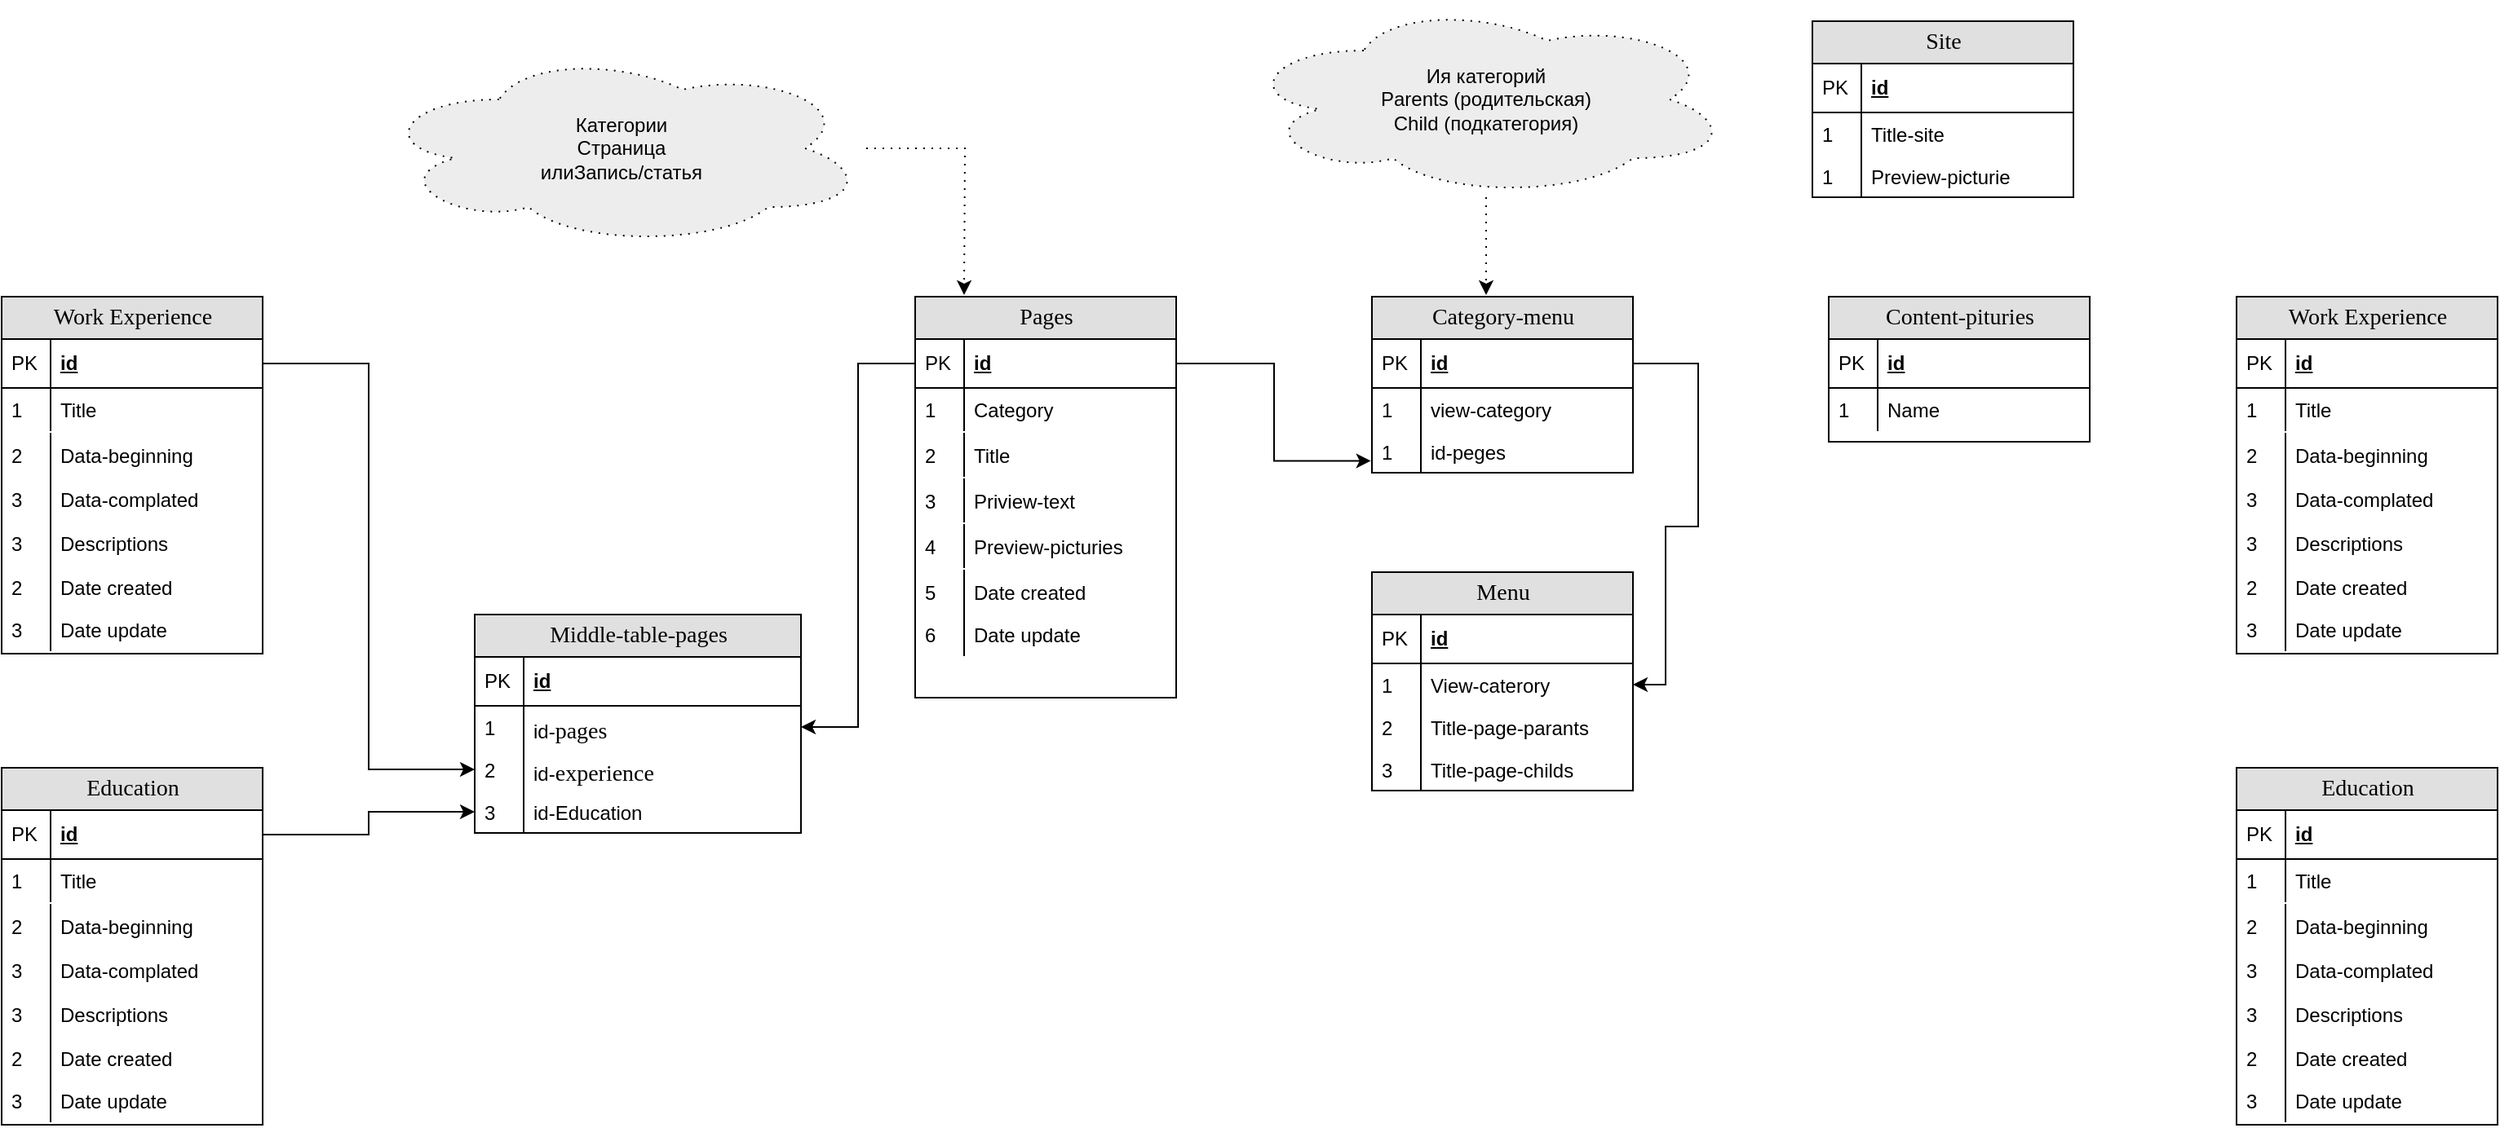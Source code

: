 <mxfile version="19.0.3" type="device"><diagram name="Page-1" id="e56a1550-8fbb-45ad-956c-1786394a9013"><mxGraphModel dx="2396" dy="1819" grid="1" gridSize="10" guides="1" tooltips="1" connect="1" arrows="1" fold="1" page="1" pageScale="1" pageWidth="1100" pageHeight="850" background="none" math="0" shadow="0"><root><mxCell id="0"/><mxCell id="1" parent="0"/><mxCell id="FL0Uleru6_n8AsFoLhTG-148" value="Category-menu" style="swimlane;html=1;fontStyle=0;childLayout=stackLayout;horizontal=1;startSize=26;fillColor=#e0e0e0;horizontalStack=0;resizeParent=1;resizeLast=0;collapsible=1;marginBottom=0;swimlaneFillColor=#ffffff;align=center;rounded=0;shadow=0;comic=0;labelBackgroundColor=none;strokeWidth=1;fontFamily=Verdana;fontSize=14" vertex="1" parent="1"><mxGeometry x="280" y="41" width="160" height="108" as="geometry"/></mxCell><mxCell id="FL0Uleru6_n8AsFoLhTG-149" value="id" style="shape=partialRectangle;top=0;left=0;right=0;bottom=1;html=1;align=left;verticalAlign=middle;fillColor=none;spacingLeft=34;spacingRight=4;whiteSpace=wrap;overflow=hidden;rotatable=0;points=[[0,0.5],[1,0.5]];portConstraint=eastwest;dropTarget=0;fontStyle=5;" vertex="1" parent="FL0Uleru6_n8AsFoLhTG-148"><mxGeometry y="26" width="160" height="30" as="geometry"/></mxCell><mxCell id="FL0Uleru6_n8AsFoLhTG-150" value="PK" style="shape=partialRectangle;top=0;left=0;bottom=0;html=1;fillColor=none;align=left;verticalAlign=middle;spacingLeft=4;spacingRight=4;whiteSpace=wrap;overflow=hidden;rotatable=0;points=[];portConstraint=eastwest;part=1;" vertex="1" connectable="0" parent="FL0Uleru6_n8AsFoLhTG-149"><mxGeometry width="30" height="30" as="geometry"/></mxCell><mxCell id="FL0Uleru6_n8AsFoLhTG-151" value="view-category" style="shape=partialRectangle;top=0;left=0;right=0;bottom=0;html=1;align=left;verticalAlign=top;fillColor=none;spacingLeft=34;spacingRight=4;whiteSpace=wrap;overflow=hidden;rotatable=0;points=[[0,0.5],[1,0.5]];portConstraint=eastwest;dropTarget=0;" vertex="1" parent="FL0Uleru6_n8AsFoLhTG-148"><mxGeometry y="56" width="160" height="26" as="geometry"/></mxCell><mxCell id="FL0Uleru6_n8AsFoLhTG-152" value="1" style="shape=partialRectangle;top=0;left=0;bottom=0;html=1;fillColor=none;align=left;verticalAlign=top;spacingLeft=4;spacingRight=4;whiteSpace=wrap;overflow=hidden;rotatable=0;points=[];portConstraint=eastwest;part=1;" vertex="1" connectable="0" parent="FL0Uleru6_n8AsFoLhTG-151"><mxGeometry width="30" height="26" as="geometry"/></mxCell><mxCell id="FL0Uleru6_n8AsFoLhTG-248" value="id-peges" style="shape=partialRectangle;top=0;left=0;right=0;bottom=0;html=1;align=left;verticalAlign=top;fillColor=none;spacingLeft=34;spacingRight=4;whiteSpace=wrap;overflow=hidden;rotatable=0;points=[[0,0.5],[1,0.5]];portConstraint=eastwest;dropTarget=0;" vertex="1" parent="FL0Uleru6_n8AsFoLhTG-148"><mxGeometry y="82" width="160" height="26" as="geometry"/></mxCell><mxCell id="FL0Uleru6_n8AsFoLhTG-249" value="1" style="shape=partialRectangle;top=0;left=0;bottom=0;html=1;fillColor=none;align=left;verticalAlign=top;spacingLeft=4;spacingRight=4;whiteSpace=wrap;overflow=hidden;rotatable=0;points=[];portConstraint=eastwest;part=1;" vertex="1" connectable="0" parent="FL0Uleru6_n8AsFoLhTG-248"><mxGeometry width="30" height="26" as="geometry"/></mxCell><mxCell id="FL0Uleru6_n8AsFoLhTG-158" style="edgeStyle=orthogonalEdgeStyle;rounded=0;orthogonalLoop=1;jettySize=auto;html=1;dashed=1;dashPattern=1 4;" edge="1" parent="1" source="FL0Uleru6_n8AsFoLhTG-157"><mxGeometry relative="1" as="geometry"><mxPoint x="350" y="40" as="targetPoint"/></mxGeometry></mxCell><mxCell id="FL0Uleru6_n8AsFoLhTG-157" value="&lt;span style=&quot;text-align: left;&quot;&gt;Ия категорий&lt;br&gt;Parents (родительская)&lt;br&gt;&lt;/span&gt;&lt;span style=&quot;text-align: left;&quot;&gt;Child (подкатегория)&lt;/span&gt;&lt;span style=&quot;text-align: left;&quot;&gt;&lt;br&gt;&lt;/span&gt;" style="ellipse;shape=cloud;whiteSpace=wrap;html=1;fillColor=#EDEDED;dashed=1;dashPattern=1 4;" vertex="1" parent="1"><mxGeometry x="200" y="-140" width="300" height="120" as="geometry"/></mxCell><mxCell id="FL0Uleru6_n8AsFoLhTG-165" value="Pages" style="swimlane;html=1;fontStyle=0;childLayout=stackLayout;horizontal=1;startSize=26;fillColor=#e0e0e0;horizontalStack=0;resizeParent=1;resizeLast=0;collapsible=1;marginBottom=0;swimlaneFillColor=#ffffff;align=center;rounded=0;shadow=0;comic=0;labelBackgroundColor=none;strokeWidth=1;fontFamily=Verdana;fontSize=14" vertex="1" parent="1"><mxGeometry y="41" width="160" height="246" as="geometry"/></mxCell><mxCell id="FL0Uleru6_n8AsFoLhTG-166" value="id" style="shape=partialRectangle;top=0;left=0;right=0;bottom=1;html=1;align=left;verticalAlign=middle;fillColor=none;spacingLeft=34;spacingRight=4;whiteSpace=wrap;overflow=hidden;rotatable=0;points=[[0,0.5],[1,0.5]];portConstraint=eastwest;dropTarget=0;fontStyle=5;" vertex="1" parent="FL0Uleru6_n8AsFoLhTG-165"><mxGeometry y="26" width="160" height="30" as="geometry"/></mxCell><mxCell id="FL0Uleru6_n8AsFoLhTG-167" value="PK" style="shape=partialRectangle;top=0;left=0;bottom=0;html=1;fillColor=none;align=left;verticalAlign=middle;spacingLeft=4;spacingRight=4;whiteSpace=wrap;overflow=hidden;rotatable=0;points=[];portConstraint=eastwest;part=1;" vertex="1" connectable="0" parent="FL0Uleru6_n8AsFoLhTG-166"><mxGeometry width="30" height="30" as="geometry"/></mxCell><mxCell id="FL0Uleru6_n8AsFoLhTG-244" value="Category" style="shape=partialRectangle;top=0;left=0;right=0;bottom=0;html=1;align=left;verticalAlign=top;fillColor=none;spacingLeft=34;spacingRight=4;whiteSpace=wrap;overflow=hidden;rotatable=0;points=[[0,0.5],[1,0.5]];portConstraint=eastwest;dropTarget=0;" vertex="1" parent="FL0Uleru6_n8AsFoLhTG-165"><mxGeometry y="56" width="160" height="28" as="geometry"/></mxCell><mxCell id="FL0Uleru6_n8AsFoLhTG-245" value="1" style="shape=partialRectangle;top=0;left=0;bottom=0;html=1;fillColor=none;align=left;verticalAlign=top;spacingLeft=4;spacingRight=4;whiteSpace=wrap;overflow=hidden;rotatable=0;points=[];portConstraint=eastwest;part=1;" vertex="1" connectable="0" parent="FL0Uleru6_n8AsFoLhTG-244"><mxGeometry width="30" height="26" as="geometry"/></mxCell><mxCell id="FL0Uleru6_n8AsFoLhTG-168" value="Title" style="shape=partialRectangle;top=0;left=0;right=0;bottom=0;html=1;align=left;verticalAlign=top;fillColor=none;spacingLeft=34;spacingRight=4;whiteSpace=wrap;overflow=hidden;rotatable=0;points=[[0,0.5],[1,0.5]];portConstraint=eastwest;dropTarget=0;" vertex="1" parent="FL0Uleru6_n8AsFoLhTG-165"><mxGeometry y="84" width="160" height="28" as="geometry"/></mxCell><mxCell id="FL0Uleru6_n8AsFoLhTG-169" value="2" style="shape=partialRectangle;top=0;left=0;bottom=0;html=1;fillColor=none;align=left;verticalAlign=top;spacingLeft=4;spacingRight=4;whiteSpace=wrap;overflow=hidden;rotatable=0;points=[];portConstraint=eastwest;part=1;" vertex="1" connectable="0" parent="FL0Uleru6_n8AsFoLhTG-168"><mxGeometry width="30" height="26" as="geometry"/></mxCell><mxCell id="FL0Uleru6_n8AsFoLhTG-217" value="Priview-text" style="shape=partialRectangle;top=0;left=0;right=0;bottom=0;html=1;align=left;verticalAlign=top;fillColor=none;spacingLeft=34;spacingRight=4;whiteSpace=wrap;overflow=hidden;rotatable=0;points=[[0,0.5],[1,0.5]];portConstraint=eastwest;dropTarget=0;" vertex="1" parent="FL0Uleru6_n8AsFoLhTG-165"><mxGeometry y="112" width="160" height="28" as="geometry"/></mxCell><mxCell id="FL0Uleru6_n8AsFoLhTG-218" value="3" style="shape=partialRectangle;top=0;left=0;bottom=0;html=1;fillColor=none;align=left;verticalAlign=top;spacingLeft=4;spacingRight=4;whiteSpace=wrap;overflow=hidden;rotatable=0;points=[];portConstraint=eastwest;part=1;" vertex="1" connectable="0" parent="FL0Uleru6_n8AsFoLhTG-217"><mxGeometry width="30" height="26" as="geometry"/></mxCell><mxCell id="FL0Uleru6_n8AsFoLhTG-211" value="Preview-picturies" style="shape=partialRectangle;top=0;left=0;right=0;bottom=0;html=1;align=left;verticalAlign=top;fillColor=none;spacingLeft=34;spacingRight=4;whiteSpace=wrap;overflow=hidden;rotatable=0;points=[[0,0.5],[1,0.5]];portConstraint=eastwest;dropTarget=0;" vertex="1" parent="FL0Uleru6_n8AsFoLhTG-165"><mxGeometry y="140" width="160" height="28" as="geometry"/></mxCell><mxCell id="FL0Uleru6_n8AsFoLhTG-212" value="4" style="shape=partialRectangle;top=0;left=0;bottom=0;html=1;fillColor=none;align=left;verticalAlign=top;spacingLeft=4;spacingRight=4;whiteSpace=wrap;overflow=hidden;rotatable=0;points=[];portConstraint=eastwest;part=1;" vertex="1" connectable="0" parent="FL0Uleru6_n8AsFoLhTG-211"><mxGeometry width="30" height="26" as="geometry"/></mxCell><mxCell id="FL0Uleru6_n8AsFoLhTG-170" value="Date created" style="shape=partialRectangle;top=0;left=0;right=0;bottom=0;html=1;align=left;verticalAlign=top;fillColor=none;spacingLeft=34;spacingRight=4;whiteSpace=wrap;overflow=hidden;rotatable=0;points=[[0,0.5],[1,0.5]];portConstraint=eastwest;dropTarget=0;" vertex="1" parent="FL0Uleru6_n8AsFoLhTG-165"><mxGeometry y="168" width="160" height="26" as="geometry"/></mxCell><mxCell id="FL0Uleru6_n8AsFoLhTG-171" value="5" style="shape=partialRectangle;top=0;left=0;bottom=0;html=1;fillColor=none;align=left;verticalAlign=top;spacingLeft=4;spacingRight=4;whiteSpace=wrap;overflow=hidden;rotatable=0;points=[];portConstraint=eastwest;part=1;" vertex="1" connectable="0" parent="FL0Uleru6_n8AsFoLhTG-170"><mxGeometry width="30" height="26" as="geometry"/></mxCell><mxCell id="FL0Uleru6_n8AsFoLhTG-172" value="Date update" style="shape=partialRectangle;top=0;left=0;right=0;bottom=0;html=1;align=left;verticalAlign=top;fillColor=none;spacingLeft=34;spacingRight=4;whiteSpace=wrap;overflow=hidden;rotatable=0;points=[[0,0.5],[1,0.5]];portConstraint=eastwest;dropTarget=0;" vertex="1" parent="FL0Uleru6_n8AsFoLhTG-165"><mxGeometry y="194" width="160" height="26" as="geometry"/></mxCell><mxCell id="FL0Uleru6_n8AsFoLhTG-173" value="6" style="shape=partialRectangle;top=0;left=0;bottom=0;html=1;fillColor=none;align=left;verticalAlign=top;spacingLeft=4;spacingRight=4;whiteSpace=wrap;overflow=hidden;rotatable=0;points=[];portConstraint=eastwest;part=1;" vertex="1" connectable="0" parent="FL0Uleru6_n8AsFoLhTG-172"><mxGeometry width="30" height="26" as="geometry"/></mxCell><mxCell id="FL0Uleru6_n8AsFoLhTG-178" value="Work Experience" style="swimlane;html=1;fontStyle=0;childLayout=stackLayout;horizontal=1;startSize=26;fillColor=#e0e0e0;horizontalStack=0;resizeParent=1;resizeLast=0;collapsible=1;marginBottom=0;swimlaneFillColor=#ffffff;align=center;rounded=0;shadow=0;comic=0;labelBackgroundColor=none;strokeWidth=1;fontFamily=Verdana;fontSize=14" vertex="1" parent="1"><mxGeometry x="810" y="41" width="160" height="219" as="geometry"/></mxCell><mxCell id="FL0Uleru6_n8AsFoLhTG-179" value="id" style="shape=partialRectangle;top=0;left=0;right=0;bottom=1;html=1;align=left;verticalAlign=middle;fillColor=none;spacingLeft=34;spacingRight=4;whiteSpace=wrap;overflow=hidden;rotatable=0;points=[[0,0.5],[1,0.5]];portConstraint=eastwest;dropTarget=0;fontStyle=5;" vertex="1" parent="FL0Uleru6_n8AsFoLhTG-178"><mxGeometry y="26" width="160" height="30" as="geometry"/></mxCell><mxCell id="FL0Uleru6_n8AsFoLhTG-180" value="PK" style="shape=partialRectangle;top=0;left=0;bottom=0;html=1;fillColor=none;align=left;verticalAlign=middle;spacingLeft=4;spacingRight=4;whiteSpace=wrap;overflow=hidden;rotatable=0;points=[];portConstraint=eastwest;part=1;" vertex="1" connectable="0" parent="FL0Uleru6_n8AsFoLhTG-179"><mxGeometry width="30" height="30" as="geometry"/></mxCell><mxCell id="FL0Uleru6_n8AsFoLhTG-181" value="Title" style="shape=partialRectangle;top=0;left=0;right=0;bottom=0;html=1;align=left;verticalAlign=top;fillColor=none;spacingLeft=34;spacingRight=4;whiteSpace=wrap;overflow=hidden;rotatable=0;points=[[0,0.5],[1,0.5]];portConstraint=eastwest;dropTarget=0;" vertex="1" parent="FL0Uleru6_n8AsFoLhTG-178"><mxGeometry y="56" width="160" height="28" as="geometry"/></mxCell><mxCell id="FL0Uleru6_n8AsFoLhTG-182" value="1" style="shape=partialRectangle;top=0;left=0;bottom=0;html=1;fillColor=none;align=left;verticalAlign=top;spacingLeft=4;spacingRight=4;whiteSpace=wrap;overflow=hidden;rotatable=0;points=[];portConstraint=eastwest;part=1;" vertex="1" connectable="0" parent="FL0Uleru6_n8AsFoLhTG-181"><mxGeometry width="30" height="26" as="geometry"/></mxCell><mxCell id="FL0Uleru6_n8AsFoLhTG-189" value="Data-beginning&lt;span style=&quot;white-space: pre;&quot;&gt;&#9;&lt;/span&gt;" style="shape=partialRectangle;top=0;left=0;right=0;bottom=0;html=1;align=left;verticalAlign=top;fillColor=none;spacingLeft=34;spacingRight=4;whiteSpace=wrap;overflow=hidden;rotatable=0;points=[[0,0.5],[1,0.5]];portConstraint=eastwest;dropTarget=0;" vertex="1" parent="FL0Uleru6_n8AsFoLhTG-178"><mxGeometry y="84" width="160" height="27" as="geometry"/></mxCell><mxCell id="FL0Uleru6_n8AsFoLhTG-190" value="2" style="shape=partialRectangle;top=0;left=0;bottom=0;html=1;fillColor=none;align=left;verticalAlign=top;spacingLeft=4;spacingRight=4;whiteSpace=wrap;overflow=hidden;rotatable=0;points=[];portConstraint=eastwest;part=1;" vertex="1" connectable="0" parent="FL0Uleru6_n8AsFoLhTG-189"><mxGeometry width="30" height="26" as="geometry"/></mxCell><mxCell id="FL0Uleru6_n8AsFoLhTG-191" value="Data-complated" style="shape=partialRectangle;top=0;left=0;right=0;bottom=0;html=1;align=left;verticalAlign=top;fillColor=none;spacingLeft=34;spacingRight=4;whiteSpace=wrap;overflow=hidden;rotatable=0;points=[[0,0.5],[1,0.5]];portConstraint=eastwest;dropTarget=0;" vertex="1" parent="FL0Uleru6_n8AsFoLhTG-178"><mxGeometry y="111" width="160" height="27" as="geometry"/></mxCell><mxCell id="FL0Uleru6_n8AsFoLhTG-192" value="3" style="shape=partialRectangle;top=0;left=0;bottom=0;html=1;fillColor=none;align=left;verticalAlign=top;spacingLeft=4;spacingRight=4;whiteSpace=wrap;overflow=hidden;rotatable=0;points=[];portConstraint=eastwest;part=1;" vertex="1" connectable="0" parent="FL0Uleru6_n8AsFoLhTG-191"><mxGeometry width="30" height="26" as="geometry"/></mxCell><mxCell id="FL0Uleru6_n8AsFoLhTG-193" value="Descriptions" style="shape=partialRectangle;top=0;left=0;right=0;bottom=0;html=1;align=left;verticalAlign=top;fillColor=none;spacingLeft=34;spacingRight=4;whiteSpace=wrap;overflow=hidden;rotatable=0;points=[[0,0.5],[1,0.5]];portConstraint=eastwest;dropTarget=0;" vertex="1" parent="FL0Uleru6_n8AsFoLhTG-178"><mxGeometry y="138" width="160" height="27" as="geometry"/></mxCell><mxCell id="FL0Uleru6_n8AsFoLhTG-194" value="3" style="shape=partialRectangle;top=0;left=0;bottom=0;html=1;fillColor=none;align=left;verticalAlign=top;spacingLeft=4;spacingRight=4;whiteSpace=wrap;overflow=hidden;rotatable=0;points=[];portConstraint=eastwest;part=1;" vertex="1" connectable="0" parent="FL0Uleru6_n8AsFoLhTG-193"><mxGeometry width="30" height="26" as="geometry"/></mxCell><mxCell id="FL0Uleru6_n8AsFoLhTG-183" value="Date created" style="shape=partialRectangle;top=0;left=0;right=0;bottom=0;html=1;align=left;verticalAlign=top;fillColor=none;spacingLeft=34;spacingRight=4;whiteSpace=wrap;overflow=hidden;rotatable=0;points=[[0,0.5],[1,0.5]];portConstraint=eastwest;dropTarget=0;" vertex="1" parent="FL0Uleru6_n8AsFoLhTG-178"><mxGeometry y="165" width="160" height="26" as="geometry"/></mxCell><mxCell id="FL0Uleru6_n8AsFoLhTG-184" value="2" style="shape=partialRectangle;top=0;left=0;bottom=0;html=1;fillColor=none;align=left;verticalAlign=top;spacingLeft=4;spacingRight=4;whiteSpace=wrap;overflow=hidden;rotatable=0;points=[];portConstraint=eastwest;part=1;" vertex="1" connectable="0" parent="FL0Uleru6_n8AsFoLhTG-183"><mxGeometry width="30" height="26" as="geometry"/></mxCell><mxCell id="FL0Uleru6_n8AsFoLhTG-185" value="Date update" style="shape=partialRectangle;top=0;left=0;right=0;bottom=0;html=1;align=left;verticalAlign=top;fillColor=none;spacingLeft=34;spacingRight=4;whiteSpace=wrap;overflow=hidden;rotatable=0;points=[[0,0.5],[1,0.5]];portConstraint=eastwest;dropTarget=0;" vertex="1" parent="FL0Uleru6_n8AsFoLhTG-178"><mxGeometry y="191" width="160" height="26" as="geometry"/></mxCell><mxCell id="FL0Uleru6_n8AsFoLhTG-186" value="3" style="shape=partialRectangle;top=0;left=0;bottom=0;html=1;fillColor=none;align=left;verticalAlign=top;spacingLeft=4;spacingRight=4;whiteSpace=wrap;overflow=hidden;rotatable=0;points=[];portConstraint=eastwest;part=1;" vertex="1" connectable="0" parent="FL0Uleru6_n8AsFoLhTG-185"><mxGeometry width="30" height="26" as="geometry"/></mxCell><mxCell id="FL0Uleru6_n8AsFoLhTG-195" value="Education" style="swimlane;html=1;fontStyle=0;childLayout=stackLayout;horizontal=1;startSize=26;fillColor=#e0e0e0;horizontalStack=0;resizeParent=1;resizeLast=0;collapsible=1;marginBottom=0;swimlaneFillColor=#ffffff;align=center;rounded=0;shadow=0;comic=0;labelBackgroundColor=none;strokeWidth=1;fontFamily=Verdana;fontSize=14" vertex="1" parent="1"><mxGeometry x="810" y="330" width="160" height="219" as="geometry"/></mxCell><mxCell id="FL0Uleru6_n8AsFoLhTG-196" value="id" style="shape=partialRectangle;top=0;left=0;right=0;bottom=1;html=1;align=left;verticalAlign=middle;fillColor=none;spacingLeft=34;spacingRight=4;whiteSpace=wrap;overflow=hidden;rotatable=0;points=[[0,0.5],[1,0.5]];portConstraint=eastwest;dropTarget=0;fontStyle=5;" vertex="1" parent="FL0Uleru6_n8AsFoLhTG-195"><mxGeometry y="26" width="160" height="30" as="geometry"/></mxCell><mxCell id="FL0Uleru6_n8AsFoLhTG-197" value="PK" style="shape=partialRectangle;top=0;left=0;bottom=0;html=1;fillColor=none;align=left;verticalAlign=middle;spacingLeft=4;spacingRight=4;whiteSpace=wrap;overflow=hidden;rotatable=0;points=[];portConstraint=eastwest;part=1;" vertex="1" connectable="0" parent="FL0Uleru6_n8AsFoLhTG-196"><mxGeometry width="30" height="30" as="geometry"/></mxCell><mxCell id="FL0Uleru6_n8AsFoLhTG-198" value="Title" style="shape=partialRectangle;top=0;left=0;right=0;bottom=0;html=1;align=left;verticalAlign=top;fillColor=none;spacingLeft=34;spacingRight=4;whiteSpace=wrap;overflow=hidden;rotatable=0;points=[[0,0.5],[1,0.5]];portConstraint=eastwest;dropTarget=0;" vertex="1" parent="FL0Uleru6_n8AsFoLhTG-195"><mxGeometry y="56" width="160" height="28" as="geometry"/></mxCell><mxCell id="FL0Uleru6_n8AsFoLhTG-199" value="1" style="shape=partialRectangle;top=0;left=0;bottom=0;html=1;fillColor=none;align=left;verticalAlign=top;spacingLeft=4;spacingRight=4;whiteSpace=wrap;overflow=hidden;rotatable=0;points=[];portConstraint=eastwest;part=1;" vertex="1" connectable="0" parent="FL0Uleru6_n8AsFoLhTG-198"><mxGeometry width="30" height="26" as="geometry"/></mxCell><mxCell id="FL0Uleru6_n8AsFoLhTG-200" value="Data-beginning&lt;span style=&quot;white-space: pre;&quot;&gt;&#9;&lt;/span&gt;" style="shape=partialRectangle;top=0;left=0;right=0;bottom=0;html=1;align=left;verticalAlign=top;fillColor=none;spacingLeft=34;spacingRight=4;whiteSpace=wrap;overflow=hidden;rotatable=0;points=[[0,0.5],[1,0.5]];portConstraint=eastwest;dropTarget=0;" vertex="1" parent="FL0Uleru6_n8AsFoLhTG-195"><mxGeometry y="84" width="160" height="27" as="geometry"/></mxCell><mxCell id="FL0Uleru6_n8AsFoLhTG-201" value="2" style="shape=partialRectangle;top=0;left=0;bottom=0;html=1;fillColor=none;align=left;verticalAlign=top;spacingLeft=4;spacingRight=4;whiteSpace=wrap;overflow=hidden;rotatable=0;points=[];portConstraint=eastwest;part=1;" vertex="1" connectable="0" parent="FL0Uleru6_n8AsFoLhTG-200"><mxGeometry width="30" height="26" as="geometry"/></mxCell><mxCell id="FL0Uleru6_n8AsFoLhTG-202" value="Data-complated" style="shape=partialRectangle;top=0;left=0;right=0;bottom=0;html=1;align=left;verticalAlign=top;fillColor=none;spacingLeft=34;spacingRight=4;whiteSpace=wrap;overflow=hidden;rotatable=0;points=[[0,0.5],[1,0.5]];portConstraint=eastwest;dropTarget=0;" vertex="1" parent="FL0Uleru6_n8AsFoLhTG-195"><mxGeometry y="111" width="160" height="27" as="geometry"/></mxCell><mxCell id="FL0Uleru6_n8AsFoLhTG-203" value="3" style="shape=partialRectangle;top=0;left=0;bottom=0;html=1;fillColor=none;align=left;verticalAlign=top;spacingLeft=4;spacingRight=4;whiteSpace=wrap;overflow=hidden;rotatable=0;points=[];portConstraint=eastwest;part=1;" vertex="1" connectable="0" parent="FL0Uleru6_n8AsFoLhTG-202"><mxGeometry width="30" height="26" as="geometry"/></mxCell><mxCell id="FL0Uleru6_n8AsFoLhTG-204" value="Descriptions" style="shape=partialRectangle;top=0;left=0;right=0;bottom=0;html=1;align=left;verticalAlign=top;fillColor=none;spacingLeft=34;spacingRight=4;whiteSpace=wrap;overflow=hidden;rotatable=0;points=[[0,0.5],[1,0.5]];portConstraint=eastwest;dropTarget=0;" vertex="1" parent="FL0Uleru6_n8AsFoLhTG-195"><mxGeometry y="138" width="160" height="27" as="geometry"/></mxCell><mxCell id="FL0Uleru6_n8AsFoLhTG-205" value="3" style="shape=partialRectangle;top=0;left=0;bottom=0;html=1;fillColor=none;align=left;verticalAlign=top;spacingLeft=4;spacingRight=4;whiteSpace=wrap;overflow=hidden;rotatable=0;points=[];portConstraint=eastwest;part=1;" vertex="1" connectable="0" parent="FL0Uleru6_n8AsFoLhTG-204"><mxGeometry width="30" height="26" as="geometry"/></mxCell><mxCell id="FL0Uleru6_n8AsFoLhTG-206" value="Date created" style="shape=partialRectangle;top=0;left=0;right=0;bottom=0;html=1;align=left;verticalAlign=top;fillColor=none;spacingLeft=34;spacingRight=4;whiteSpace=wrap;overflow=hidden;rotatable=0;points=[[0,0.5],[1,0.5]];portConstraint=eastwest;dropTarget=0;" vertex="1" parent="FL0Uleru6_n8AsFoLhTG-195"><mxGeometry y="165" width="160" height="26" as="geometry"/></mxCell><mxCell id="FL0Uleru6_n8AsFoLhTG-207" value="2" style="shape=partialRectangle;top=0;left=0;bottom=0;html=1;fillColor=none;align=left;verticalAlign=top;spacingLeft=4;spacingRight=4;whiteSpace=wrap;overflow=hidden;rotatable=0;points=[];portConstraint=eastwest;part=1;" vertex="1" connectable="0" parent="FL0Uleru6_n8AsFoLhTG-206"><mxGeometry width="30" height="26" as="geometry"/></mxCell><mxCell id="FL0Uleru6_n8AsFoLhTG-208" value="Date update" style="shape=partialRectangle;top=0;left=0;right=0;bottom=0;html=1;align=left;verticalAlign=top;fillColor=none;spacingLeft=34;spacingRight=4;whiteSpace=wrap;overflow=hidden;rotatable=0;points=[[0,0.5],[1,0.5]];portConstraint=eastwest;dropTarget=0;" vertex="1" parent="FL0Uleru6_n8AsFoLhTG-195"><mxGeometry y="191" width="160" height="26" as="geometry"/></mxCell><mxCell id="FL0Uleru6_n8AsFoLhTG-209" value="3" style="shape=partialRectangle;top=0;left=0;bottom=0;html=1;fillColor=none;align=left;verticalAlign=top;spacingLeft=4;spacingRight=4;whiteSpace=wrap;overflow=hidden;rotatable=0;points=[];portConstraint=eastwest;part=1;" vertex="1" connectable="0" parent="FL0Uleru6_n8AsFoLhTG-208"><mxGeometry width="30" height="26" as="geometry"/></mxCell><mxCell id="FL0Uleru6_n8AsFoLhTG-219" value="Site" style="swimlane;html=1;fontStyle=0;childLayout=stackLayout;horizontal=1;startSize=26;fillColor=#e0e0e0;horizontalStack=0;resizeParent=1;resizeLast=0;collapsible=1;marginBottom=0;swimlaneFillColor=#ffffff;align=center;rounded=0;shadow=0;comic=0;labelBackgroundColor=none;strokeWidth=1;fontFamily=Verdana;fontSize=14" vertex="1" parent="1"><mxGeometry x="550" y="-128" width="160" height="108" as="geometry"/></mxCell><mxCell id="FL0Uleru6_n8AsFoLhTG-220" value="id" style="shape=partialRectangle;top=0;left=0;right=0;bottom=1;html=1;align=left;verticalAlign=middle;fillColor=none;spacingLeft=34;spacingRight=4;whiteSpace=wrap;overflow=hidden;rotatable=0;points=[[0,0.5],[1,0.5]];portConstraint=eastwest;dropTarget=0;fontStyle=5;" vertex="1" parent="FL0Uleru6_n8AsFoLhTG-219"><mxGeometry y="26" width="160" height="30" as="geometry"/></mxCell><mxCell id="FL0Uleru6_n8AsFoLhTG-221" value="PK" style="shape=partialRectangle;top=0;left=0;bottom=0;html=1;fillColor=none;align=left;verticalAlign=middle;spacingLeft=4;spacingRight=4;whiteSpace=wrap;overflow=hidden;rotatable=0;points=[];portConstraint=eastwest;part=1;" vertex="1" connectable="0" parent="FL0Uleru6_n8AsFoLhTG-220"><mxGeometry width="30" height="30" as="geometry"/></mxCell><mxCell id="FL0Uleru6_n8AsFoLhTG-222" value="Title-site" style="shape=partialRectangle;top=0;left=0;right=0;bottom=0;html=1;align=left;verticalAlign=top;fillColor=none;spacingLeft=34;spacingRight=4;whiteSpace=wrap;overflow=hidden;rotatable=0;points=[[0,0.5],[1,0.5]];portConstraint=eastwest;dropTarget=0;" vertex="1" parent="FL0Uleru6_n8AsFoLhTG-219"><mxGeometry y="56" width="160" height="26" as="geometry"/></mxCell><mxCell id="FL0Uleru6_n8AsFoLhTG-223" value="1" style="shape=partialRectangle;top=0;left=0;bottom=0;html=1;fillColor=none;align=left;verticalAlign=top;spacingLeft=4;spacingRight=4;whiteSpace=wrap;overflow=hidden;rotatable=0;points=[];portConstraint=eastwest;part=1;" vertex="1" connectable="0" parent="FL0Uleru6_n8AsFoLhTG-222"><mxGeometry width="30" height="26" as="geometry"/></mxCell><mxCell id="FL0Uleru6_n8AsFoLhTG-224" value="Preview-picturie" style="shape=partialRectangle;top=0;left=0;right=0;bottom=0;html=1;align=left;verticalAlign=top;fillColor=none;spacingLeft=34;spacingRight=4;whiteSpace=wrap;overflow=hidden;rotatable=0;points=[[0,0.5],[1,0.5]];portConstraint=eastwest;dropTarget=0;" vertex="1" parent="FL0Uleru6_n8AsFoLhTG-219"><mxGeometry y="82" width="160" height="26" as="geometry"/></mxCell><mxCell id="FL0Uleru6_n8AsFoLhTG-225" value="1" style="shape=partialRectangle;top=0;left=0;bottom=0;html=1;fillColor=none;align=left;verticalAlign=top;spacingLeft=4;spacingRight=4;whiteSpace=wrap;overflow=hidden;rotatable=0;points=[];portConstraint=eastwest;part=1;" vertex="1" connectable="0" parent="FL0Uleru6_n8AsFoLhTG-224"><mxGeometry width="30" height="26" as="geometry"/></mxCell><mxCell id="FL0Uleru6_n8AsFoLhTG-226" value="Content-pituries" style="swimlane;html=1;fontStyle=0;childLayout=stackLayout;horizontal=1;startSize=26;fillColor=#e0e0e0;horizontalStack=0;resizeParent=1;resizeLast=0;collapsible=1;marginBottom=0;swimlaneFillColor=#ffffff;align=center;rounded=0;shadow=0;comic=0;labelBackgroundColor=none;strokeWidth=1;fontFamily=Verdana;fontSize=14" vertex="1" parent="1"><mxGeometry x="560" y="41" width="160" height="89" as="geometry"/></mxCell><mxCell id="FL0Uleru6_n8AsFoLhTG-227" value="id" style="shape=partialRectangle;top=0;left=0;right=0;bottom=1;html=1;align=left;verticalAlign=middle;fillColor=none;spacingLeft=34;spacingRight=4;whiteSpace=wrap;overflow=hidden;rotatable=0;points=[[0,0.5],[1,0.5]];portConstraint=eastwest;dropTarget=0;fontStyle=5;" vertex="1" parent="FL0Uleru6_n8AsFoLhTG-226"><mxGeometry y="26" width="160" height="30" as="geometry"/></mxCell><mxCell id="FL0Uleru6_n8AsFoLhTG-228" value="PK" style="shape=partialRectangle;top=0;left=0;bottom=0;html=1;fillColor=none;align=left;verticalAlign=middle;spacingLeft=4;spacingRight=4;whiteSpace=wrap;overflow=hidden;rotatable=0;points=[];portConstraint=eastwest;part=1;" vertex="1" connectable="0" parent="FL0Uleru6_n8AsFoLhTG-227"><mxGeometry width="30" height="30" as="geometry"/></mxCell><mxCell id="FL0Uleru6_n8AsFoLhTG-229" value="Name" style="shape=partialRectangle;top=0;left=0;right=0;bottom=0;html=1;align=left;verticalAlign=top;fillColor=none;spacingLeft=34;spacingRight=4;whiteSpace=wrap;overflow=hidden;rotatable=0;points=[[0,0.5],[1,0.5]];portConstraint=eastwest;dropTarget=0;" vertex="1" parent="FL0Uleru6_n8AsFoLhTG-226"><mxGeometry y="56" width="160" height="26" as="geometry"/></mxCell><mxCell id="FL0Uleru6_n8AsFoLhTG-230" value="1" style="shape=partialRectangle;top=0;left=0;bottom=0;html=1;fillColor=none;align=left;verticalAlign=top;spacingLeft=4;spacingRight=4;whiteSpace=wrap;overflow=hidden;rotatable=0;points=[];portConstraint=eastwest;part=1;" vertex="1" connectable="0" parent="FL0Uleru6_n8AsFoLhTG-229"><mxGeometry width="30" height="26" as="geometry"/></mxCell><mxCell id="FL0Uleru6_n8AsFoLhTG-231" value="Menu" style="swimlane;html=1;fontStyle=0;childLayout=stackLayout;horizontal=1;startSize=26;fillColor=#e0e0e0;horizontalStack=0;resizeParent=1;resizeLast=0;collapsible=1;marginBottom=0;swimlaneFillColor=#ffffff;align=center;rounded=0;shadow=0;comic=0;labelBackgroundColor=none;strokeWidth=1;fontFamily=Verdana;fontSize=14" vertex="1" parent="1"><mxGeometry x="280" y="210" width="160" height="134" as="geometry"/></mxCell><mxCell id="FL0Uleru6_n8AsFoLhTG-232" value="id" style="shape=partialRectangle;top=0;left=0;right=0;bottom=1;html=1;align=left;verticalAlign=middle;fillColor=none;spacingLeft=34;spacingRight=4;whiteSpace=wrap;overflow=hidden;rotatable=0;points=[[0,0.5],[1,0.5]];portConstraint=eastwest;dropTarget=0;fontStyle=5;" vertex="1" parent="FL0Uleru6_n8AsFoLhTG-231"><mxGeometry y="26" width="160" height="30" as="geometry"/></mxCell><mxCell id="FL0Uleru6_n8AsFoLhTG-233" value="PK" style="shape=partialRectangle;top=0;left=0;bottom=0;html=1;fillColor=none;align=left;verticalAlign=middle;spacingLeft=4;spacingRight=4;whiteSpace=wrap;overflow=hidden;rotatable=0;points=[];portConstraint=eastwest;part=1;" vertex="1" connectable="0" parent="FL0Uleru6_n8AsFoLhTG-232"><mxGeometry width="30" height="30" as="geometry"/></mxCell><mxCell id="FL0Uleru6_n8AsFoLhTG-234" value="View-caterory" style="shape=partialRectangle;top=0;left=0;right=0;bottom=0;html=1;align=left;verticalAlign=top;fillColor=none;spacingLeft=34;spacingRight=4;whiteSpace=wrap;overflow=hidden;rotatable=0;points=[[0,0.5],[1,0.5]];portConstraint=eastwest;dropTarget=0;" vertex="1" parent="FL0Uleru6_n8AsFoLhTG-231"><mxGeometry y="56" width="160" height="26" as="geometry"/></mxCell><mxCell id="FL0Uleru6_n8AsFoLhTG-235" value="1" style="shape=partialRectangle;top=0;left=0;bottom=0;html=1;fillColor=none;align=left;verticalAlign=top;spacingLeft=4;spacingRight=4;whiteSpace=wrap;overflow=hidden;rotatable=0;points=[];portConstraint=eastwest;part=1;" vertex="1" connectable="0" parent="FL0Uleru6_n8AsFoLhTG-234"><mxGeometry width="30" height="26" as="geometry"/></mxCell><mxCell id="FL0Uleru6_n8AsFoLhTG-255" value="Title-page-parants" style="shape=partialRectangle;top=0;left=0;right=0;bottom=0;html=1;align=left;verticalAlign=top;fillColor=none;spacingLeft=34;spacingRight=4;whiteSpace=wrap;overflow=hidden;rotatable=0;points=[[0,0.5],[1,0.5]];portConstraint=eastwest;dropTarget=0;" vertex="1" parent="FL0Uleru6_n8AsFoLhTG-231"><mxGeometry y="82" width="160" height="26" as="geometry"/></mxCell><mxCell id="FL0Uleru6_n8AsFoLhTG-256" value="2" style="shape=partialRectangle;top=0;left=0;bottom=0;html=1;fillColor=none;align=left;verticalAlign=top;spacingLeft=4;spacingRight=4;whiteSpace=wrap;overflow=hidden;rotatable=0;points=[];portConstraint=eastwest;part=1;" vertex="1" connectable="0" parent="FL0Uleru6_n8AsFoLhTG-255"><mxGeometry width="30" height="26" as="geometry"/></mxCell><mxCell id="FL0Uleru6_n8AsFoLhTG-251" value="Title-page-childs" style="shape=partialRectangle;top=0;left=0;right=0;bottom=0;html=1;align=left;verticalAlign=top;fillColor=none;spacingLeft=34;spacingRight=4;whiteSpace=wrap;overflow=hidden;rotatable=0;points=[[0,0.5],[1,0.5]];portConstraint=eastwest;dropTarget=0;" vertex="1" parent="FL0Uleru6_n8AsFoLhTG-231"><mxGeometry y="108" width="160" height="26" as="geometry"/></mxCell><mxCell id="FL0Uleru6_n8AsFoLhTG-252" value="3" style="shape=partialRectangle;top=0;left=0;bottom=0;html=1;fillColor=none;align=left;verticalAlign=top;spacingLeft=4;spacingRight=4;whiteSpace=wrap;overflow=hidden;rotatable=0;points=[];portConstraint=eastwest;part=1;" vertex="1" connectable="0" parent="FL0Uleru6_n8AsFoLhTG-251"><mxGeometry width="30" height="26" as="geometry"/></mxCell><mxCell id="FL0Uleru6_n8AsFoLhTG-247" style="edgeStyle=orthogonalEdgeStyle;rounded=0;orthogonalLoop=1;jettySize=auto;html=1;dashed=1;dashPattern=1 4;" edge="1" parent="1" source="FL0Uleru6_n8AsFoLhTG-246"><mxGeometry relative="1" as="geometry"><mxPoint x="30" y="40" as="targetPoint"/></mxGeometry></mxCell><mxCell id="FL0Uleru6_n8AsFoLhTG-246" value="&lt;span style=&quot;text-align: left;&quot;&gt;Категории&lt;br&gt;Страница&lt;br&gt;илиЗапись/статья&lt;br&gt;&lt;/span&gt;" style="ellipse;shape=cloud;whiteSpace=wrap;html=1;fillColor=#EDEDED;dashed=1;dashPattern=1 4;" vertex="1" parent="1"><mxGeometry x="-330" y="-110" width="300" height="120" as="geometry"/></mxCell><mxCell id="FL0Uleru6_n8AsFoLhTG-250" style="edgeStyle=orthogonalEdgeStyle;rounded=0;orthogonalLoop=1;jettySize=auto;html=1;entryX=-0.004;entryY=0.719;entryDx=0;entryDy=0;entryPerimeter=0;" edge="1" parent="1" source="FL0Uleru6_n8AsFoLhTG-166" target="FL0Uleru6_n8AsFoLhTG-248"><mxGeometry relative="1" as="geometry"/></mxCell><mxCell id="FL0Uleru6_n8AsFoLhTG-257" style="edgeStyle=orthogonalEdgeStyle;rounded=0;orthogonalLoop=1;jettySize=auto;html=1;entryX=1;entryY=0.5;entryDx=0;entryDy=0;" edge="1" parent="1" source="FL0Uleru6_n8AsFoLhTG-149" target="FL0Uleru6_n8AsFoLhTG-234"><mxGeometry relative="1" as="geometry"><Array as="points"><mxPoint x="480" y="82"/><mxPoint x="480" y="182"/><mxPoint x="460" y="182"/><mxPoint x="460" y="279"/></Array></mxGeometry></mxCell><mxCell id="FL0Uleru6_n8AsFoLhTG-258" value="Work Experience" style="swimlane;html=1;fontStyle=0;childLayout=stackLayout;horizontal=1;startSize=26;fillColor=#e0e0e0;horizontalStack=0;resizeParent=1;resizeLast=0;collapsible=1;marginBottom=0;swimlaneFillColor=#ffffff;align=center;rounded=0;shadow=0;comic=0;labelBackgroundColor=none;strokeWidth=1;fontFamily=Verdana;fontSize=14" vertex="1" parent="1"><mxGeometry x="-560" y="41" width="160" height="219" as="geometry"/></mxCell><mxCell id="FL0Uleru6_n8AsFoLhTG-259" value="id" style="shape=partialRectangle;top=0;left=0;right=0;bottom=1;html=1;align=left;verticalAlign=middle;fillColor=none;spacingLeft=34;spacingRight=4;whiteSpace=wrap;overflow=hidden;rotatable=0;points=[[0,0.5],[1,0.5]];portConstraint=eastwest;dropTarget=0;fontStyle=5;" vertex="1" parent="FL0Uleru6_n8AsFoLhTG-258"><mxGeometry y="26" width="160" height="30" as="geometry"/></mxCell><mxCell id="FL0Uleru6_n8AsFoLhTG-260" value="PK" style="shape=partialRectangle;top=0;left=0;bottom=0;html=1;fillColor=none;align=left;verticalAlign=middle;spacingLeft=4;spacingRight=4;whiteSpace=wrap;overflow=hidden;rotatable=0;points=[];portConstraint=eastwest;part=1;" vertex="1" connectable="0" parent="FL0Uleru6_n8AsFoLhTG-259"><mxGeometry width="30" height="30" as="geometry"/></mxCell><mxCell id="FL0Uleru6_n8AsFoLhTG-261" value="Title" style="shape=partialRectangle;top=0;left=0;right=0;bottom=0;html=1;align=left;verticalAlign=top;fillColor=none;spacingLeft=34;spacingRight=4;whiteSpace=wrap;overflow=hidden;rotatable=0;points=[[0,0.5],[1,0.5]];portConstraint=eastwest;dropTarget=0;" vertex="1" parent="FL0Uleru6_n8AsFoLhTG-258"><mxGeometry y="56" width="160" height="28" as="geometry"/></mxCell><mxCell id="FL0Uleru6_n8AsFoLhTG-262" value="1" style="shape=partialRectangle;top=0;left=0;bottom=0;html=1;fillColor=none;align=left;verticalAlign=top;spacingLeft=4;spacingRight=4;whiteSpace=wrap;overflow=hidden;rotatable=0;points=[];portConstraint=eastwest;part=1;" vertex="1" connectable="0" parent="FL0Uleru6_n8AsFoLhTG-261"><mxGeometry width="30" height="26" as="geometry"/></mxCell><mxCell id="FL0Uleru6_n8AsFoLhTG-263" value="Data-beginning&lt;span style=&quot;white-space: pre;&quot;&gt;&#9;&lt;/span&gt;" style="shape=partialRectangle;top=0;left=0;right=0;bottom=0;html=1;align=left;verticalAlign=top;fillColor=none;spacingLeft=34;spacingRight=4;whiteSpace=wrap;overflow=hidden;rotatable=0;points=[[0,0.5],[1,0.5]];portConstraint=eastwest;dropTarget=0;" vertex="1" parent="FL0Uleru6_n8AsFoLhTG-258"><mxGeometry y="84" width="160" height="27" as="geometry"/></mxCell><mxCell id="FL0Uleru6_n8AsFoLhTG-264" value="2" style="shape=partialRectangle;top=0;left=0;bottom=0;html=1;fillColor=none;align=left;verticalAlign=top;spacingLeft=4;spacingRight=4;whiteSpace=wrap;overflow=hidden;rotatable=0;points=[];portConstraint=eastwest;part=1;" vertex="1" connectable="0" parent="FL0Uleru6_n8AsFoLhTG-263"><mxGeometry width="30" height="26" as="geometry"/></mxCell><mxCell id="FL0Uleru6_n8AsFoLhTG-265" value="Data-complated" style="shape=partialRectangle;top=0;left=0;right=0;bottom=0;html=1;align=left;verticalAlign=top;fillColor=none;spacingLeft=34;spacingRight=4;whiteSpace=wrap;overflow=hidden;rotatable=0;points=[[0,0.5],[1,0.5]];portConstraint=eastwest;dropTarget=0;" vertex="1" parent="FL0Uleru6_n8AsFoLhTG-258"><mxGeometry y="111" width="160" height="27" as="geometry"/></mxCell><mxCell id="FL0Uleru6_n8AsFoLhTG-266" value="3" style="shape=partialRectangle;top=0;left=0;bottom=0;html=1;fillColor=none;align=left;verticalAlign=top;spacingLeft=4;spacingRight=4;whiteSpace=wrap;overflow=hidden;rotatable=0;points=[];portConstraint=eastwest;part=1;" vertex="1" connectable="0" parent="FL0Uleru6_n8AsFoLhTG-265"><mxGeometry width="30" height="26" as="geometry"/></mxCell><mxCell id="FL0Uleru6_n8AsFoLhTG-267" value="Descriptions" style="shape=partialRectangle;top=0;left=0;right=0;bottom=0;html=1;align=left;verticalAlign=top;fillColor=none;spacingLeft=34;spacingRight=4;whiteSpace=wrap;overflow=hidden;rotatable=0;points=[[0,0.5],[1,0.5]];portConstraint=eastwest;dropTarget=0;" vertex="1" parent="FL0Uleru6_n8AsFoLhTG-258"><mxGeometry y="138" width="160" height="27" as="geometry"/></mxCell><mxCell id="FL0Uleru6_n8AsFoLhTG-268" value="3" style="shape=partialRectangle;top=0;left=0;bottom=0;html=1;fillColor=none;align=left;verticalAlign=top;spacingLeft=4;spacingRight=4;whiteSpace=wrap;overflow=hidden;rotatable=0;points=[];portConstraint=eastwest;part=1;" vertex="1" connectable="0" parent="FL0Uleru6_n8AsFoLhTG-267"><mxGeometry width="30" height="26" as="geometry"/></mxCell><mxCell id="FL0Uleru6_n8AsFoLhTG-269" value="Date created" style="shape=partialRectangle;top=0;left=0;right=0;bottom=0;html=1;align=left;verticalAlign=top;fillColor=none;spacingLeft=34;spacingRight=4;whiteSpace=wrap;overflow=hidden;rotatable=0;points=[[0,0.5],[1,0.5]];portConstraint=eastwest;dropTarget=0;" vertex="1" parent="FL0Uleru6_n8AsFoLhTG-258"><mxGeometry y="165" width="160" height="26" as="geometry"/></mxCell><mxCell id="FL0Uleru6_n8AsFoLhTG-270" value="2" style="shape=partialRectangle;top=0;left=0;bottom=0;html=1;fillColor=none;align=left;verticalAlign=top;spacingLeft=4;spacingRight=4;whiteSpace=wrap;overflow=hidden;rotatable=0;points=[];portConstraint=eastwest;part=1;" vertex="1" connectable="0" parent="FL0Uleru6_n8AsFoLhTG-269"><mxGeometry width="30" height="26" as="geometry"/></mxCell><mxCell id="FL0Uleru6_n8AsFoLhTG-271" value="Date update" style="shape=partialRectangle;top=0;left=0;right=0;bottom=0;html=1;align=left;verticalAlign=top;fillColor=none;spacingLeft=34;spacingRight=4;whiteSpace=wrap;overflow=hidden;rotatable=0;points=[[0,0.5],[1,0.5]];portConstraint=eastwest;dropTarget=0;" vertex="1" parent="FL0Uleru6_n8AsFoLhTG-258"><mxGeometry y="191" width="160" height="26" as="geometry"/></mxCell><mxCell id="FL0Uleru6_n8AsFoLhTG-272" value="3" style="shape=partialRectangle;top=0;left=0;bottom=0;html=1;fillColor=none;align=left;verticalAlign=top;spacingLeft=4;spacingRight=4;whiteSpace=wrap;overflow=hidden;rotatable=0;points=[];portConstraint=eastwest;part=1;" vertex="1" connectable="0" parent="FL0Uleru6_n8AsFoLhTG-271"><mxGeometry width="30" height="26" as="geometry"/></mxCell><mxCell id="FL0Uleru6_n8AsFoLhTG-273" value="Education" style="swimlane;html=1;fontStyle=0;childLayout=stackLayout;horizontal=1;startSize=26;fillColor=#e0e0e0;horizontalStack=0;resizeParent=1;resizeLast=0;collapsible=1;marginBottom=0;swimlaneFillColor=#ffffff;align=center;rounded=0;shadow=0;comic=0;labelBackgroundColor=none;strokeWidth=1;fontFamily=Verdana;fontSize=14" vertex="1" parent="1"><mxGeometry x="-560" y="330" width="160" height="219" as="geometry"/></mxCell><mxCell id="FL0Uleru6_n8AsFoLhTG-274" value="id" style="shape=partialRectangle;top=0;left=0;right=0;bottom=1;html=1;align=left;verticalAlign=middle;fillColor=none;spacingLeft=34;spacingRight=4;whiteSpace=wrap;overflow=hidden;rotatable=0;points=[[0,0.5],[1,0.5]];portConstraint=eastwest;dropTarget=0;fontStyle=5;" vertex="1" parent="FL0Uleru6_n8AsFoLhTG-273"><mxGeometry y="26" width="160" height="30" as="geometry"/></mxCell><mxCell id="FL0Uleru6_n8AsFoLhTG-275" value="PK" style="shape=partialRectangle;top=0;left=0;bottom=0;html=1;fillColor=none;align=left;verticalAlign=middle;spacingLeft=4;spacingRight=4;whiteSpace=wrap;overflow=hidden;rotatable=0;points=[];portConstraint=eastwest;part=1;" vertex="1" connectable="0" parent="FL0Uleru6_n8AsFoLhTG-274"><mxGeometry width="30" height="30" as="geometry"/></mxCell><mxCell id="FL0Uleru6_n8AsFoLhTG-276" value="Title" style="shape=partialRectangle;top=0;left=0;right=0;bottom=0;html=1;align=left;verticalAlign=top;fillColor=none;spacingLeft=34;spacingRight=4;whiteSpace=wrap;overflow=hidden;rotatable=0;points=[[0,0.5],[1,0.5]];portConstraint=eastwest;dropTarget=0;" vertex="1" parent="FL0Uleru6_n8AsFoLhTG-273"><mxGeometry y="56" width="160" height="28" as="geometry"/></mxCell><mxCell id="FL0Uleru6_n8AsFoLhTG-277" value="1" style="shape=partialRectangle;top=0;left=0;bottom=0;html=1;fillColor=none;align=left;verticalAlign=top;spacingLeft=4;spacingRight=4;whiteSpace=wrap;overflow=hidden;rotatable=0;points=[];portConstraint=eastwest;part=1;" vertex="1" connectable="0" parent="FL0Uleru6_n8AsFoLhTG-276"><mxGeometry width="30" height="26" as="geometry"/></mxCell><mxCell id="FL0Uleru6_n8AsFoLhTG-278" value="Data-beginning&lt;span style=&quot;white-space: pre;&quot;&gt;&#9;&lt;/span&gt;" style="shape=partialRectangle;top=0;left=0;right=0;bottom=0;html=1;align=left;verticalAlign=top;fillColor=none;spacingLeft=34;spacingRight=4;whiteSpace=wrap;overflow=hidden;rotatable=0;points=[[0,0.5],[1,0.5]];portConstraint=eastwest;dropTarget=0;" vertex="1" parent="FL0Uleru6_n8AsFoLhTG-273"><mxGeometry y="84" width="160" height="27" as="geometry"/></mxCell><mxCell id="FL0Uleru6_n8AsFoLhTG-279" value="2" style="shape=partialRectangle;top=0;left=0;bottom=0;html=1;fillColor=none;align=left;verticalAlign=top;spacingLeft=4;spacingRight=4;whiteSpace=wrap;overflow=hidden;rotatable=0;points=[];portConstraint=eastwest;part=1;" vertex="1" connectable="0" parent="FL0Uleru6_n8AsFoLhTG-278"><mxGeometry width="30" height="26" as="geometry"/></mxCell><mxCell id="FL0Uleru6_n8AsFoLhTG-280" value="Data-complated" style="shape=partialRectangle;top=0;left=0;right=0;bottom=0;html=1;align=left;verticalAlign=top;fillColor=none;spacingLeft=34;spacingRight=4;whiteSpace=wrap;overflow=hidden;rotatable=0;points=[[0,0.5],[1,0.5]];portConstraint=eastwest;dropTarget=0;" vertex="1" parent="FL0Uleru6_n8AsFoLhTG-273"><mxGeometry y="111" width="160" height="27" as="geometry"/></mxCell><mxCell id="FL0Uleru6_n8AsFoLhTG-281" value="3" style="shape=partialRectangle;top=0;left=0;bottom=0;html=1;fillColor=none;align=left;verticalAlign=top;spacingLeft=4;spacingRight=4;whiteSpace=wrap;overflow=hidden;rotatable=0;points=[];portConstraint=eastwest;part=1;" vertex="1" connectable="0" parent="FL0Uleru6_n8AsFoLhTG-280"><mxGeometry width="30" height="26" as="geometry"/></mxCell><mxCell id="FL0Uleru6_n8AsFoLhTG-282" value="Descriptions" style="shape=partialRectangle;top=0;left=0;right=0;bottom=0;html=1;align=left;verticalAlign=top;fillColor=none;spacingLeft=34;spacingRight=4;whiteSpace=wrap;overflow=hidden;rotatable=0;points=[[0,0.5],[1,0.5]];portConstraint=eastwest;dropTarget=0;" vertex="1" parent="FL0Uleru6_n8AsFoLhTG-273"><mxGeometry y="138" width="160" height="27" as="geometry"/></mxCell><mxCell id="FL0Uleru6_n8AsFoLhTG-283" value="3" style="shape=partialRectangle;top=0;left=0;bottom=0;html=1;fillColor=none;align=left;verticalAlign=top;spacingLeft=4;spacingRight=4;whiteSpace=wrap;overflow=hidden;rotatable=0;points=[];portConstraint=eastwest;part=1;" vertex="1" connectable="0" parent="FL0Uleru6_n8AsFoLhTG-282"><mxGeometry width="30" height="26" as="geometry"/></mxCell><mxCell id="FL0Uleru6_n8AsFoLhTG-284" value="Date created" style="shape=partialRectangle;top=0;left=0;right=0;bottom=0;html=1;align=left;verticalAlign=top;fillColor=none;spacingLeft=34;spacingRight=4;whiteSpace=wrap;overflow=hidden;rotatable=0;points=[[0,0.5],[1,0.5]];portConstraint=eastwest;dropTarget=0;" vertex="1" parent="FL0Uleru6_n8AsFoLhTG-273"><mxGeometry y="165" width="160" height="26" as="geometry"/></mxCell><mxCell id="FL0Uleru6_n8AsFoLhTG-285" value="2" style="shape=partialRectangle;top=0;left=0;bottom=0;html=1;fillColor=none;align=left;verticalAlign=top;spacingLeft=4;spacingRight=4;whiteSpace=wrap;overflow=hidden;rotatable=0;points=[];portConstraint=eastwest;part=1;" vertex="1" connectable="0" parent="FL0Uleru6_n8AsFoLhTG-284"><mxGeometry width="30" height="26" as="geometry"/></mxCell><mxCell id="FL0Uleru6_n8AsFoLhTG-286" value="Date update" style="shape=partialRectangle;top=0;left=0;right=0;bottom=0;html=1;align=left;verticalAlign=top;fillColor=none;spacingLeft=34;spacingRight=4;whiteSpace=wrap;overflow=hidden;rotatable=0;points=[[0,0.5],[1,0.5]];portConstraint=eastwest;dropTarget=0;" vertex="1" parent="FL0Uleru6_n8AsFoLhTG-273"><mxGeometry y="191" width="160" height="26" as="geometry"/></mxCell><mxCell id="FL0Uleru6_n8AsFoLhTG-287" value="3" style="shape=partialRectangle;top=0;left=0;bottom=0;html=1;fillColor=none;align=left;verticalAlign=top;spacingLeft=4;spacingRight=4;whiteSpace=wrap;overflow=hidden;rotatable=0;points=[];portConstraint=eastwest;part=1;" vertex="1" connectable="0" parent="FL0Uleru6_n8AsFoLhTG-286"><mxGeometry width="30" height="26" as="geometry"/></mxCell><mxCell id="FL0Uleru6_n8AsFoLhTG-318" value="Middle-table-pages" style="swimlane;html=1;fontStyle=0;childLayout=stackLayout;horizontal=1;startSize=26;fillColor=#e0e0e0;horizontalStack=0;resizeParent=1;resizeLast=0;collapsible=1;marginBottom=0;swimlaneFillColor=#ffffff;align=center;rounded=0;shadow=0;comic=0;labelBackgroundColor=none;strokeWidth=1;fontFamily=Verdana;fontSize=14" vertex="1" parent="1"><mxGeometry x="-270" y="236" width="200" height="134" as="geometry"/></mxCell><mxCell id="FL0Uleru6_n8AsFoLhTG-319" value="id" style="shape=partialRectangle;top=0;left=0;right=0;bottom=1;html=1;align=left;verticalAlign=middle;fillColor=none;spacingLeft=34;spacingRight=4;whiteSpace=wrap;overflow=hidden;rotatable=0;points=[[0,0.5],[1,0.5]];portConstraint=eastwest;dropTarget=0;fontStyle=5;" vertex="1" parent="FL0Uleru6_n8AsFoLhTG-318"><mxGeometry y="26" width="200" height="30" as="geometry"/></mxCell><mxCell id="FL0Uleru6_n8AsFoLhTG-320" value="PK" style="shape=partialRectangle;top=0;left=0;bottom=0;html=1;fillColor=none;align=left;verticalAlign=middle;spacingLeft=4;spacingRight=4;whiteSpace=wrap;overflow=hidden;rotatable=0;points=[];portConstraint=eastwest;part=1;" vertex="1" connectable="0" parent="FL0Uleru6_n8AsFoLhTG-319"><mxGeometry width="30" height="30" as="geometry"/></mxCell><mxCell id="FL0Uleru6_n8AsFoLhTG-321" value="&lt;div style=&quot;text-align: center;&quot;&gt;&lt;span style=&quot;background-color: initial;&quot;&gt;id-&lt;/span&gt;&lt;span style=&quot;background-color: initial; text-align: center; font-size: 14px;&quot;&gt;&lt;font face=&quot;Verdana&quot;&gt;p&lt;/font&gt;&lt;/span&gt;&lt;span style=&quot;background-color: initial; font-family: Verdana; font-size: 14px; text-align: center;&quot;&gt;ages&lt;/span&gt;&lt;/div&gt;" style="shape=partialRectangle;top=0;left=0;right=0;bottom=0;html=1;align=left;verticalAlign=top;fillColor=none;spacingLeft=34;spacingRight=4;whiteSpace=wrap;overflow=hidden;rotatable=0;points=[[0,0.5],[1,0.5]];portConstraint=eastwest;dropTarget=0;" vertex="1" parent="FL0Uleru6_n8AsFoLhTG-318"><mxGeometry y="56" width="200" height="26" as="geometry"/></mxCell><mxCell id="FL0Uleru6_n8AsFoLhTG-322" value="1" style="shape=partialRectangle;top=0;left=0;bottom=0;html=1;fillColor=none;align=left;verticalAlign=top;spacingLeft=4;spacingRight=4;whiteSpace=wrap;overflow=hidden;rotatable=0;points=[];portConstraint=eastwest;part=1;" vertex="1" connectable="0" parent="FL0Uleru6_n8AsFoLhTG-321"><mxGeometry width="30" height="26" as="geometry"/></mxCell><mxCell id="FL0Uleru6_n8AsFoLhTG-323" value="&lt;div style=&quot;text-align: center;&quot;&gt;&lt;span style=&quot;background-color: initial;&quot;&gt;id-&lt;/span&gt;&lt;span style=&quot;background-color: initial; text-align: center; font-size: 14px;&quot;&gt;&lt;font face=&quot;Verdana&quot;&gt;e&lt;/font&gt;&lt;/span&gt;&lt;span style=&quot;background-color: initial; font-family: Verdana; font-size: 14px; text-align: center;&quot;&gt;xperience&lt;/span&gt;&lt;/div&gt;" style="shape=partialRectangle;top=0;left=0;right=0;bottom=0;html=1;align=left;verticalAlign=top;fillColor=none;spacingLeft=34;spacingRight=4;whiteSpace=wrap;overflow=hidden;rotatable=0;points=[[0,0.5],[1,0.5]];portConstraint=eastwest;dropTarget=0;" vertex="1" parent="FL0Uleru6_n8AsFoLhTG-318"><mxGeometry y="82" width="200" height="26" as="geometry"/></mxCell><mxCell id="FL0Uleru6_n8AsFoLhTG-324" value="2" style="shape=partialRectangle;top=0;left=0;bottom=0;html=1;fillColor=none;align=left;verticalAlign=top;spacingLeft=4;spacingRight=4;whiteSpace=wrap;overflow=hidden;rotatable=0;points=[];portConstraint=eastwest;part=1;" vertex="1" connectable="0" parent="FL0Uleru6_n8AsFoLhTG-323"><mxGeometry width="30" height="26" as="geometry"/></mxCell><mxCell id="FL0Uleru6_n8AsFoLhTG-325" value="&lt;div style=&quot;text-align: center;&quot;&gt;id-Education&lt;/div&gt;" style="shape=partialRectangle;top=0;left=0;right=0;bottom=0;html=1;align=left;verticalAlign=top;fillColor=none;spacingLeft=34;spacingRight=4;whiteSpace=wrap;overflow=hidden;rotatable=0;points=[[0,0.5],[1,0.5]];portConstraint=eastwest;dropTarget=0;" vertex="1" parent="FL0Uleru6_n8AsFoLhTG-318"><mxGeometry y="108" width="200" height="26" as="geometry"/></mxCell><mxCell id="FL0Uleru6_n8AsFoLhTG-326" value="3" style="shape=partialRectangle;top=0;left=0;bottom=0;html=1;fillColor=none;align=left;verticalAlign=top;spacingLeft=4;spacingRight=4;whiteSpace=wrap;overflow=hidden;rotatable=0;points=[];portConstraint=eastwest;part=1;" vertex="1" connectable="0" parent="FL0Uleru6_n8AsFoLhTG-325"><mxGeometry width="30" height="26" as="geometry"/></mxCell><mxCell id="FL0Uleru6_n8AsFoLhTG-327" style="edgeStyle=orthogonalEdgeStyle;rounded=0;orthogonalLoop=1;jettySize=auto;html=1;entryX=1;entryY=0.5;entryDx=0;entryDy=0;" edge="1" parent="1" source="FL0Uleru6_n8AsFoLhTG-166" target="FL0Uleru6_n8AsFoLhTG-321"><mxGeometry relative="1" as="geometry"/></mxCell><mxCell id="FL0Uleru6_n8AsFoLhTG-328" style="edgeStyle=orthogonalEdgeStyle;rounded=0;orthogonalLoop=1;jettySize=auto;html=1;entryX=0;entryY=0.5;entryDx=0;entryDy=0;" edge="1" parent="1" source="FL0Uleru6_n8AsFoLhTG-259" target="FL0Uleru6_n8AsFoLhTG-323"><mxGeometry relative="1" as="geometry"/></mxCell><mxCell id="FL0Uleru6_n8AsFoLhTG-329" style="edgeStyle=orthogonalEdgeStyle;rounded=0;orthogonalLoop=1;jettySize=auto;html=1;entryX=0;entryY=0.5;entryDx=0;entryDy=0;" edge="1" parent="1" source="FL0Uleru6_n8AsFoLhTG-274" target="FL0Uleru6_n8AsFoLhTG-325"><mxGeometry relative="1" as="geometry"/></mxCell></root></mxGraphModel></diagram></mxfile>